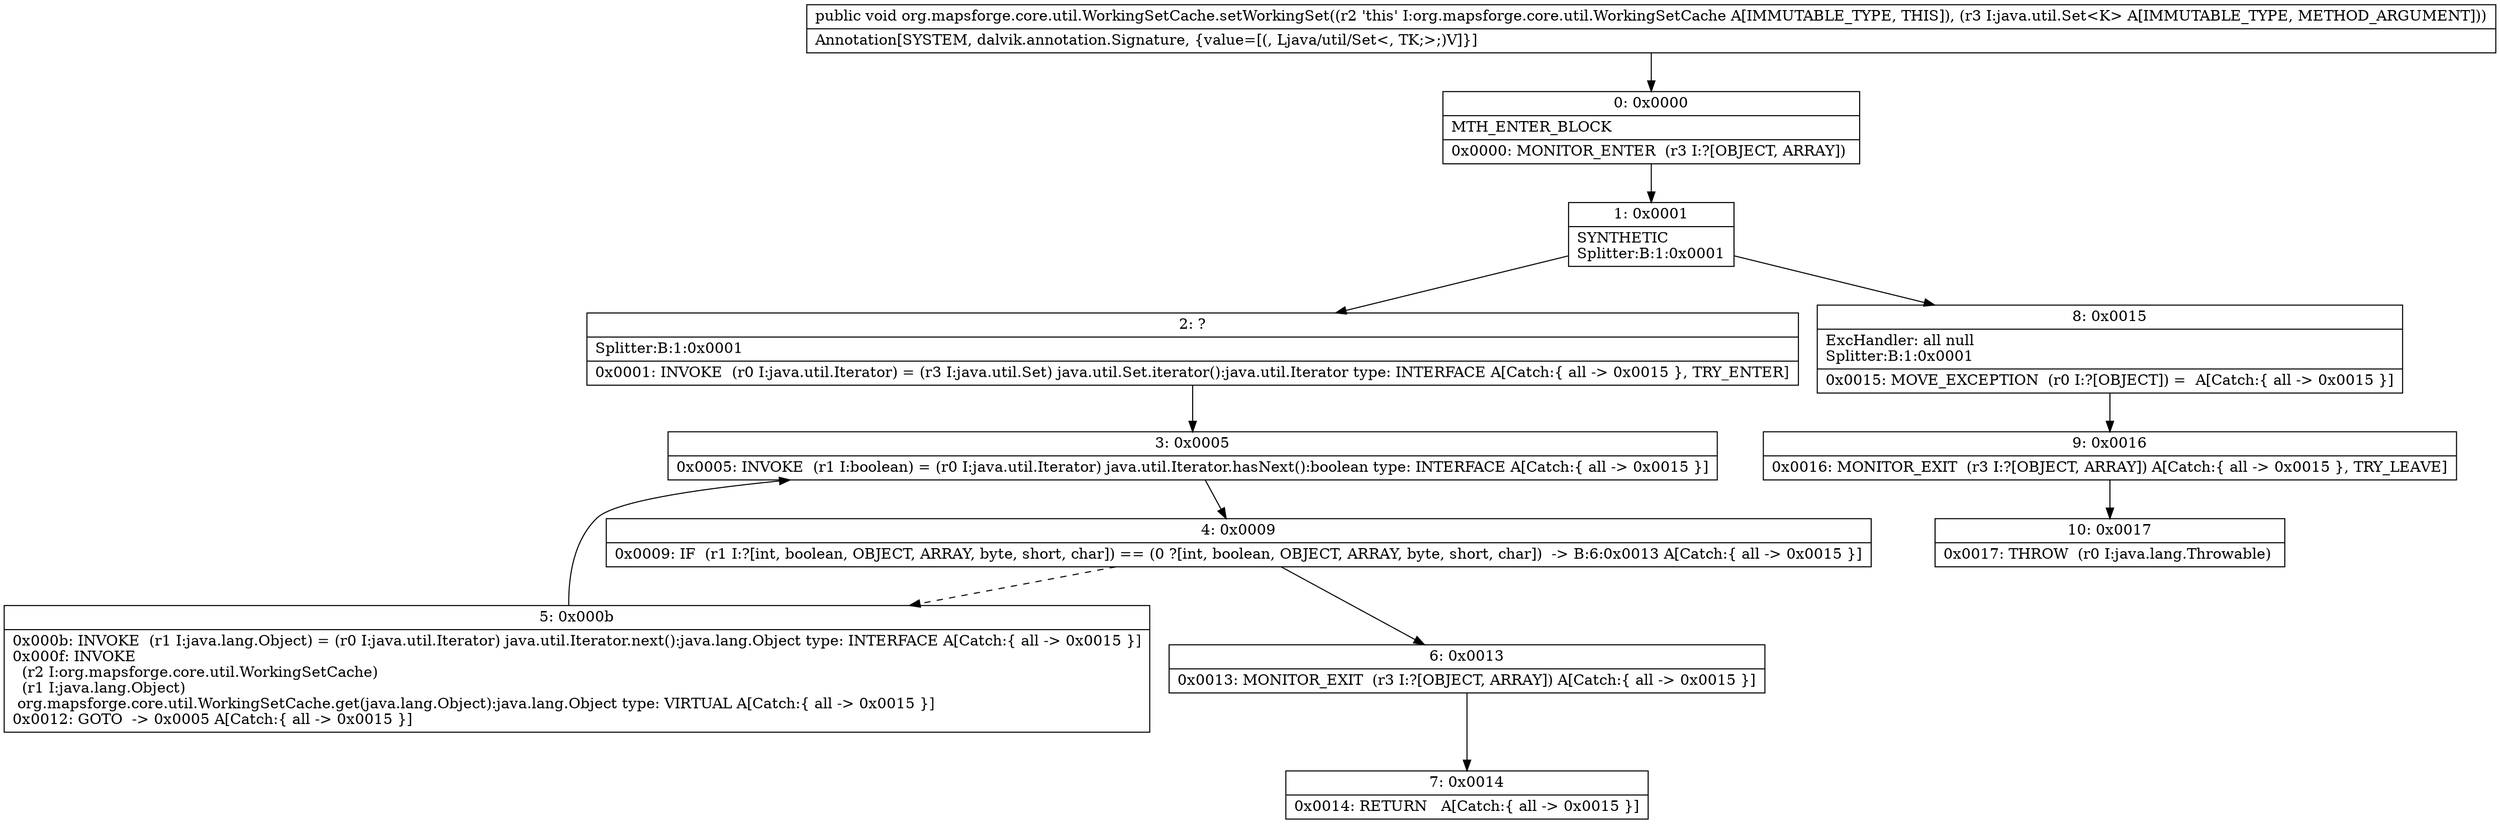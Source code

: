 digraph "CFG fororg.mapsforge.core.util.WorkingSetCache.setWorkingSet(Ljava\/util\/Set;)V" {
Node_0 [shape=record,label="{0\:\ 0x0000|MTH_ENTER_BLOCK\l|0x0000: MONITOR_ENTER  (r3 I:?[OBJECT, ARRAY]) \l}"];
Node_1 [shape=record,label="{1\:\ 0x0001|SYNTHETIC\lSplitter:B:1:0x0001\l}"];
Node_2 [shape=record,label="{2\:\ ?|Splitter:B:1:0x0001\l|0x0001: INVOKE  (r0 I:java.util.Iterator) = (r3 I:java.util.Set) java.util.Set.iterator():java.util.Iterator type: INTERFACE A[Catch:\{ all \-\> 0x0015 \}, TRY_ENTER]\l}"];
Node_3 [shape=record,label="{3\:\ 0x0005|0x0005: INVOKE  (r1 I:boolean) = (r0 I:java.util.Iterator) java.util.Iterator.hasNext():boolean type: INTERFACE A[Catch:\{ all \-\> 0x0015 \}]\l}"];
Node_4 [shape=record,label="{4\:\ 0x0009|0x0009: IF  (r1 I:?[int, boolean, OBJECT, ARRAY, byte, short, char]) == (0 ?[int, boolean, OBJECT, ARRAY, byte, short, char])  \-\> B:6:0x0013 A[Catch:\{ all \-\> 0x0015 \}]\l}"];
Node_5 [shape=record,label="{5\:\ 0x000b|0x000b: INVOKE  (r1 I:java.lang.Object) = (r0 I:java.util.Iterator) java.util.Iterator.next():java.lang.Object type: INTERFACE A[Catch:\{ all \-\> 0x0015 \}]\l0x000f: INVOKE  \l  (r2 I:org.mapsforge.core.util.WorkingSetCache)\l  (r1 I:java.lang.Object)\l org.mapsforge.core.util.WorkingSetCache.get(java.lang.Object):java.lang.Object type: VIRTUAL A[Catch:\{ all \-\> 0x0015 \}]\l0x0012: GOTO  \-\> 0x0005 A[Catch:\{ all \-\> 0x0015 \}]\l}"];
Node_6 [shape=record,label="{6\:\ 0x0013|0x0013: MONITOR_EXIT  (r3 I:?[OBJECT, ARRAY]) A[Catch:\{ all \-\> 0x0015 \}]\l}"];
Node_7 [shape=record,label="{7\:\ 0x0014|0x0014: RETURN   A[Catch:\{ all \-\> 0x0015 \}]\l}"];
Node_8 [shape=record,label="{8\:\ 0x0015|ExcHandler: all null\lSplitter:B:1:0x0001\l|0x0015: MOVE_EXCEPTION  (r0 I:?[OBJECT]) =  A[Catch:\{ all \-\> 0x0015 \}]\l}"];
Node_9 [shape=record,label="{9\:\ 0x0016|0x0016: MONITOR_EXIT  (r3 I:?[OBJECT, ARRAY]) A[Catch:\{ all \-\> 0x0015 \}, TRY_LEAVE]\l}"];
Node_10 [shape=record,label="{10\:\ 0x0017|0x0017: THROW  (r0 I:java.lang.Throwable) \l}"];
MethodNode[shape=record,label="{public void org.mapsforge.core.util.WorkingSetCache.setWorkingSet((r2 'this' I:org.mapsforge.core.util.WorkingSetCache A[IMMUTABLE_TYPE, THIS]), (r3 I:java.util.Set\<K\> A[IMMUTABLE_TYPE, METHOD_ARGUMENT]))  | Annotation[SYSTEM, dalvik.annotation.Signature, \{value=[(, Ljava\/util\/Set\<, TK;\>;)V]\}]\l}"];
MethodNode -> Node_0;
Node_0 -> Node_1;
Node_1 -> Node_2;
Node_1 -> Node_8;
Node_2 -> Node_3;
Node_3 -> Node_4;
Node_4 -> Node_5[style=dashed];
Node_4 -> Node_6;
Node_5 -> Node_3;
Node_6 -> Node_7;
Node_8 -> Node_9;
Node_9 -> Node_10;
}

